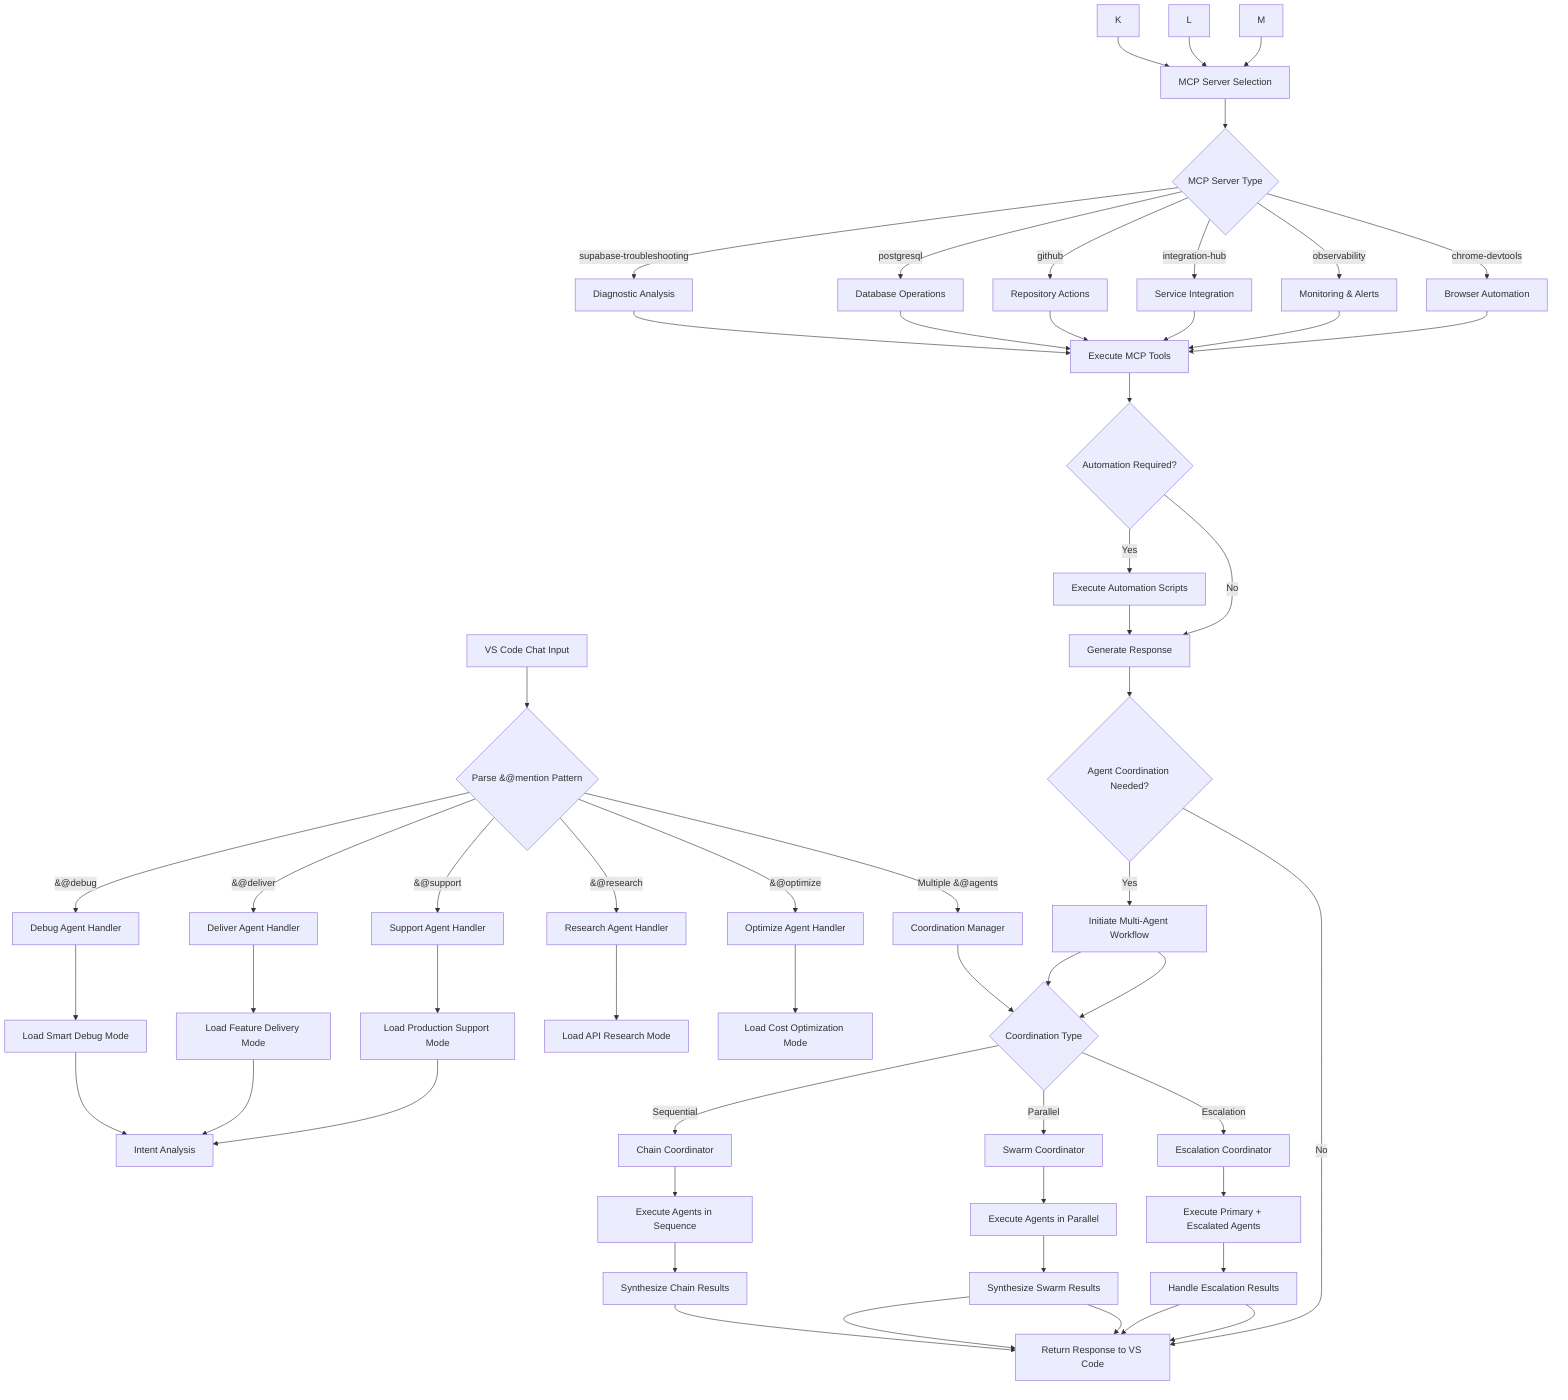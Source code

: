 flowchart TD
A[VS Code Chat Input] --> B{Parse &#64;mention Pattern}
B --> |&#64;debug| C[Debug Agent Handler]
B --> |&#64;deliver| D[Deliver Agent Handler]
B --> |&#64;support| E[Support Agent Handler]
B --> |&#64;research| F[Research Agent Handler]
B --> |&#64;optimize| G[Optimize Agent Handler]
B --> |Multiple &#64;agents| H[Coordination Manager]
C --> C1[Load Smart Debug Mode]
D --> D1[Load Feature Delivery Mode]
E --> E1[Load Production Support Mode]
F --> F1[Load API Research Mode]
G --> G1[Load Cost Optimization Mode]
C1 --> I[Intent Analysis]
D1 --> I
E1 --> I
FF --> W
GG --> W
V --> X
K --> N[MCP Server Selection]
L --> N
M --> N
N --> O{MCP Server Type}
O --> |supabase-troubleshooting| P1[Diagnostic Analysis]
O --> |postgresql| P2[Database Operations]
O --> |github| P3[Repository Actions]
O --> |integration-hub| P4[Service Integration]
O --> |observability| P5[Monitoring & Alerts]
O --> |chrome-devtools| P6[Browser Automation]
P1 --> Q[Execute MCP Tools]
P2 --> Q
P3 --> Q
P4 --> Q
P5 --> Q
P6 --> Q
Q --> R{Automation Required?}
R --> |Yes| S[Execute Automation Scripts]
R --> |No| T[Generate Response]
S --> T
T --> U{Agent Coordination Needed?}
U --> |Yes| V[Initiate Multi-Agent Workflow]
U --> |No| W[Return Response to VS Code]
H --> X{Coordination Type}
X --> |Sequential| Y[Chain Coordinator]
X --> |Parallel| Z[Swarm Coordinator]
X --> |Escalation| AA[Escalation Coordinator]
Y --> BB[Execute Agents in Sequence]
Z --> CC[Execute Agents in Parallel]
AA --> DD[Execute Primary + Escalated Agents]
BB --> EE[Synthesize Chain Results]
CC --> FF[Synthesize Swarm Results]
DD --> GG[Handle Escalation Results]
EE --> W
FF --> W
GG --> W
V --> X